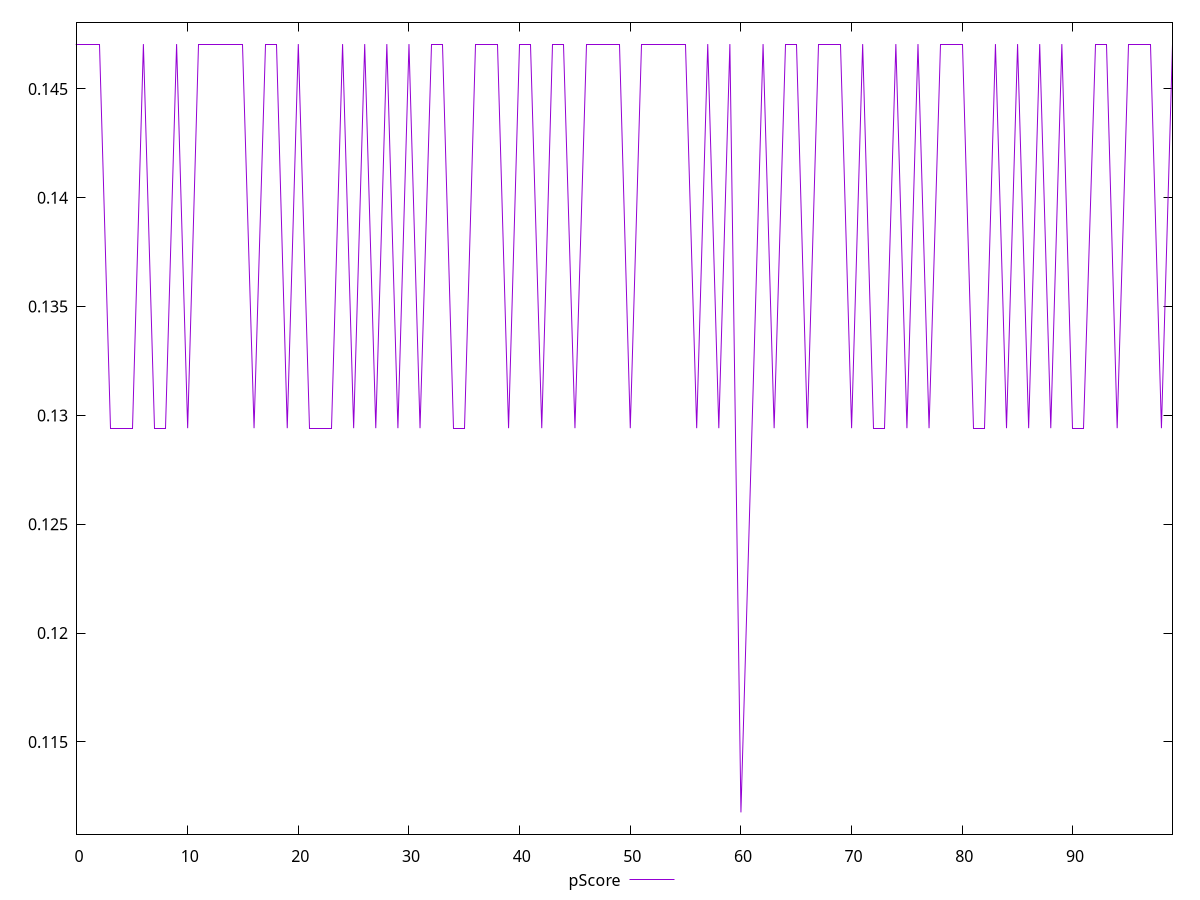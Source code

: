 reset

$pScore <<EOF
0 0.14705882352941174
1 0.14705882352941174
2 0.14705882352941174
3 0.12941176470588234
4 0.12941176470588234
5 0.12941176470588234
6 0.14705882352941174
7 0.12941176470588234
8 0.12941176470588234
9 0.14705882352941174
10 0.12941176470588234
11 0.14705882352941174
12 0.14705882352941174
13 0.14705882352941174
14 0.14705882352941174
15 0.14705882352941174
16 0.12941176470588234
17 0.14705882352941174
18 0.14705882352941174
19 0.12941176470588234
20 0.14705882352941174
21 0.12941176470588234
22 0.12941176470588234
23 0.12941176470588234
24 0.14705882352941174
25 0.12941176470588234
26 0.14705882352941174
27 0.12941176470588234
28 0.14705882352941174
29 0.12941176470588234
30 0.14705882352941174
31 0.12941176470588234
32 0.14705882352941174
33 0.14705882352941174
34 0.12941176470588234
35 0.12941176470588234
36 0.14705882352941174
37 0.14705882352941174
38 0.14705882352941174
39 0.12941176470588234
40 0.14705882352941174
41 0.14705882352941174
42 0.12941176470588234
43 0.14705882352941174
44 0.14705882352941174
45 0.12941176470588234
46 0.14705882352941174
47 0.14705882352941174
48 0.14705882352941174
49 0.14705882352941174
50 0.12941176470588234
51 0.14705882352941174
52 0.14705882352941174
53 0.14705882352941174
54 0.14705882352941174
55 0.14705882352941174
56 0.12941176470588234
57 0.14705882352941174
58 0.12941176470588234
59 0.14705882352941174
60 0.11176470588235293
61 0.12941176470588234
62 0.14705882352941174
63 0.12941176470588234
64 0.14705882352941174
65 0.14705882352941174
66 0.12941176470588234
67 0.14705882352941174
68 0.14705882352941174
69 0.14705882352941174
70 0.12941176470588234
71 0.14705882352941174
72 0.12941176470588234
73 0.12941176470588234
74 0.14705882352941174
75 0.12941176470588234
76 0.14705882352941174
77 0.12941176470588234
78 0.14705882352941174
79 0.14705882352941174
80 0.14705882352941174
81 0.12941176470588234
82 0.12941176470588234
83 0.14705882352941174
84 0.12941176470588234
85 0.14705882352941174
86 0.12941176470588234
87 0.14705882352941174
88 0.12941176470588234
89 0.14705882352941174
90 0.12941176470588234
91 0.12941176470588234
92 0.14705882352941174
93 0.14705882352941174
94 0.12941176470588234
95 0.14705882352941174
96 0.14705882352941174
97 0.14705882352941174
98 0.12941176470588234
99 0.14705882352941174
EOF

set key outside below
set xrange [0:99]
set yrange [0.11076470588235293:0.14805882352941174]
set trange [0.11076470588235293:0.14805882352941174]
set terminal svg size 640, 500 enhanced background rgb 'white'
set output "reports/report_00033_2021-03-01T14-23-16.841Z/uses-text-compression/samples/astro-inner/pScore/values.svg"

plot $pScore title "pScore" with line

reset
